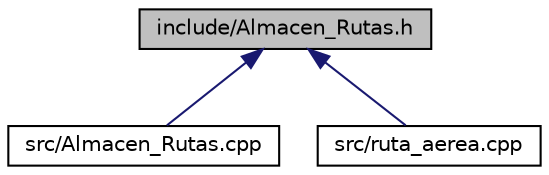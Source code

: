 digraph "include/Almacen_Rutas.h"
{
 // LATEX_PDF_SIZE
  edge [fontname="Helvetica",fontsize="10",labelfontname="Helvetica",labelfontsize="10"];
  node [fontname="Helvetica",fontsize="10",shape=record];
  Node1 [label="include/Almacen_Rutas.h",height=0.2,width=0.4,color="black", fillcolor="grey75", style="filled", fontcolor="black",tooltip=" "];
  Node1 -> Node2 [dir="back",color="midnightblue",fontsize="10",style="solid",fontname="Helvetica"];
  Node2 [label="src/Almacen_Rutas.cpp",height=0.2,width=0.4,color="black", fillcolor="white", style="filled",URL="$Almacen__Rutas_8cpp.html",tooltip=" "];
  Node1 -> Node3 [dir="back",color="midnightblue",fontsize="10",style="solid",fontname="Helvetica"];
  Node3 [label="src/ruta_aerea.cpp",height=0.2,width=0.4,color="black", fillcolor="white", style="filled",URL="$ruta__aerea_8cpp.html",tooltip=" "];
}
